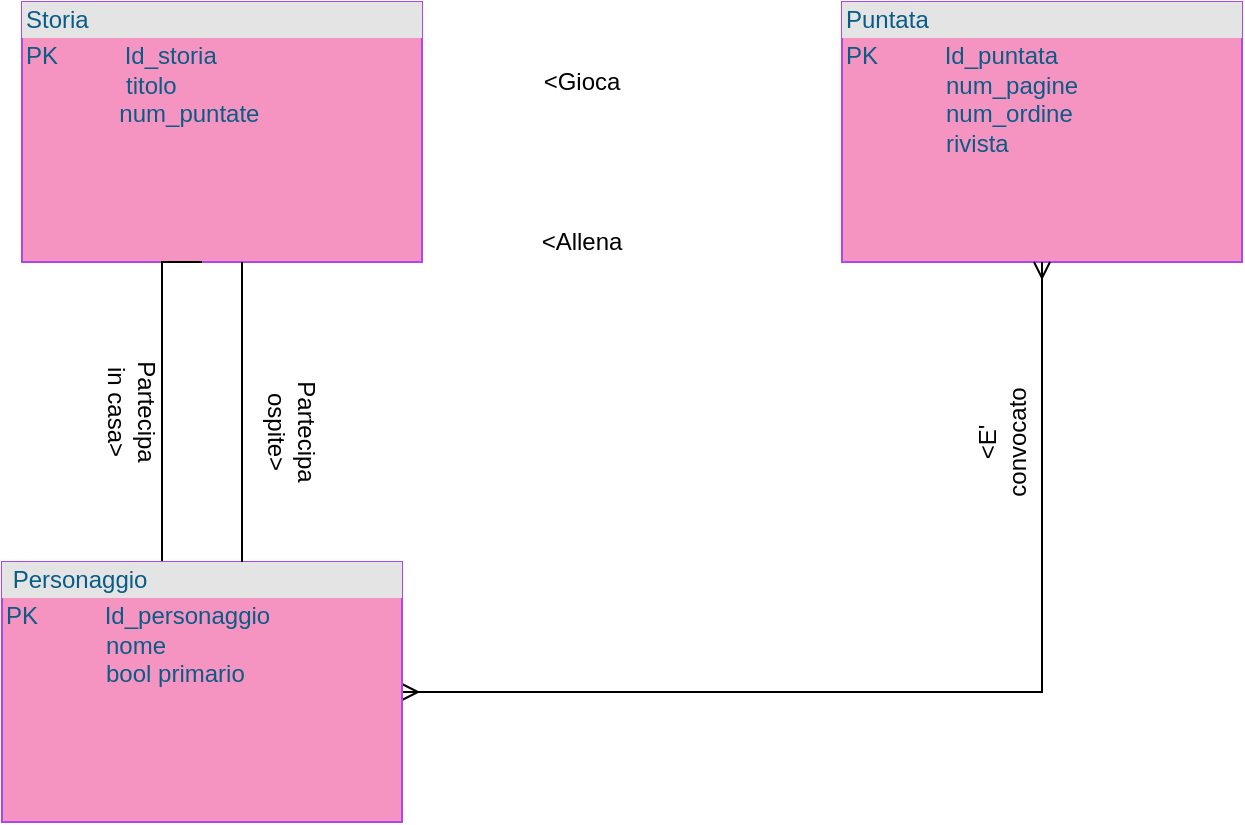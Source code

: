 <mxfile version="14.1.9" type="github">
  <diagram id="jJ2rVLJzyVq0JiU9xM8f" name="Page-1">
    <mxGraphModel dx="946" dy="614" grid="1" gridSize="10" guides="1" tooltips="1" connect="1" arrows="1" fold="1" page="1" pageScale="1" pageWidth="4681" pageHeight="3300" math="0" shadow="0">
      <root>
        <mxCell id="0" />
        <mxCell id="1" parent="0" />
        <mxCell id="fSCP97BhBYRnoflcDICT-2" value="&lt;div style=&quot;box-sizing: border-box ; width: 100% ; background: #e4e4e4 ; padding: 2px&quot;&gt;Storia&lt;/div&gt;&lt;table style=&quot;width: 100% ; font-size: 1em&quot; cellpadding=&quot;2&quot; cellspacing=&quot;0&quot;&gt;&lt;tbody&gt;&lt;tr&gt;&lt;td&gt;PK&amp;nbsp; &amp;nbsp; &amp;nbsp; &amp;nbsp; &amp;nbsp; Id_storia&lt;br&gt;&amp;nbsp; &amp;nbsp; &amp;nbsp; &amp;nbsp; &amp;nbsp; &amp;nbsp; &amp;nbsp; &amp;nbsp;titolo&lt;br&gt;&amp;nbsp; &amp;nbsp; &amp;nbsp; &amp;nbsp; &amp;nbsp; &amp;nbsp; &amp;nbsp; num_puntate&lt;br&gt;&amp;nbsp; &amp;nbsp; &amp;nbsp; &amp;nbsp; &amp;nbsp; &amp;nbsp; &amp;nbsp; &amp;nbsp;&lt;br&gt;&amp;nbsp; &amp;nbsp; &amp;nbsp; &amp;nbsp; &amp;nbsp; &amp;nbsp; &amp;nbsp; &amp;nbsp;&lt;/td&gt;&lt;td&gt;&lt;br&gt;&lt;/td&gt;&lt;/tr&gt;&lt;tr&gt;&lt;td&gt;&lt;/td&gt;&lt;td&gt;&lt;br&gt;&lt;br&gt;&lt;br&gt;&lt;br&gt;&lt;br&gt;&lt;br&gt;&lt;/td&gt;&lt;/tr&gt;&lt;tr&gt;&lt;td&gt;&amp;nbsp;&lt;/td&gt;&lt;td&gt;&lt;br&gt;&lt;/td&gt;&lt;/tr&gt;&lt;/tbody&gt;&lt;/table&gt;" style="verticalAlign=top;align=left;overflow=fill;html=1;fillColor=#F694C1;strokeColor=#AF45ED;fontColor=#095C86;" vertex="1" parent="1">
          <mxGeometry x="200" y="200" width="200" height="130" as="geometry" />
        </mxCell>
        <mxCell id="fSCP97BhBYRnoflcDICT-3" value="&lt;div style=&quot;box-sizing: border-box ; width: 100% ; background: #e4e4e4 ; padding: 2px&quot;&gt;Puntata&lt;/div&gt;&lt;table style=&quot;width: 100% ; font-size: 1em&quot; cellpadding=&quot;2&quot; cellspacing=&quot;0&quot;&gt;&lt;tbody&gt;&lt;tr&gt;&lt;td&gt;PK&amp;nbsp; &amp;nbsp; &amp;nbsp; &amp;nbsp; &amp;nbsp; Id_puntata&lt;br&gt;&amp;nbsp; &amp;nbsp; &amp;nbsp; &amp;nbsp; &amp;nbsp; &amp;nbsp; &amp;nbsp; &amp;nbsp;num_pagine&lt;br&gt;&amp;nbsp; &amp;nbsp; &amp;nbsp; &amp;nbsp; &amp;nbsp; &amp;nbsp; &amp;nbsp; &amp;nbsp;num_ordine&lt;br&gt;&amp;nbsp; &amp;nbsp; &amp;nbsp; &amp;nbsp; &amp;nbsp; &amp;nbsp; &amp;nbsp; &amp;nbsp;rivista&lt;br&gt;&amp;nbsp; &amp;nbsp; &amp;nbsp; &amp;nbsp; &amp;nbsp; &amp;nbsp; &amp;nbsp; &amp;nbsp;&lt;br&gt;&amp;nbsp; &amp;nbsp; &amp;nbsp; &amp;nbsp; &amp;nbsp; &amp;nbsp; &amp;nbsp; &amp;nbsp;&lt;br&gt;&amp;nbsp; &amp;nbsp; &amp;nbsp; &amp;nbsp; &amp;nbsp; &amp;nbsp; &amp;nbsp; &amp;nbsp;&lt;br&gt;&amp;nbsp; &amp;nbsp; &amp;nbsp; &amp;nbsp; &amp;nbsp; &amp;nbsp; &amp;nbsp; &amp;nbsp;&lt;/td&gt;&lt;td&gt;&lt;br&gt;&lt;/td&gt;&lt;/tr&gt;&lt;tr&gt;&lt;td&gt;&lt;br&gt;&lt;/td&gt;&lt;td&gt;&lt;br&gt;&lt;br&gt;&lt;br&gt;&lt;br&gt;&lt;br&gt;&lt;br&gt;&lt;/td&gt;&lt;/tr&gt;&lt;tr&gt;&lt;td&gt;&amp;nbsp;&lt;/td&gt;&lt;td&gt;&lt;br&gt;&lt;/td&gt;&lt;/tr&gt;&lt;/tbody&gt;&lt;/table&gt;" style="verticalAlign=top;align=left;overflow=fill;html=1;fillColor=#F694C1;strokeColor=#AF45ED;fontColor=#095C86;" vertex="1" parent="1">
          <mxGeometry x="610" y="200" width="200" height="130" as="geometry" />
        </mxCell>
        <mxCell id="fSCP97BhBYRnoflcDICT-4" style="edgeStyle=orthogonalEdgeStyle;rounded=0;orthogonalLoop=1;jettySize=auto;html=1;entryX=0.45;entryY=1;entryDx=0;entryDy=0;entryPerimeter=0;startArrow=none;startFill=0;endArrow=none;endFill=0;" edge="1" parent="1" source="fSCP97BhBYRnoflcDICT-6" target="fSCP97BhBYRnoflcDICT-2">
          <mxGeometry relative="1" as="geometry">
            <Array as="points">
              <mxPoint x="270" y="330" />
            </Array>
          </mxGeometry>
        </mxCell>
        <mxCell id="fSCP97BhBYRnoflcDICT-5" style="edgeStyle=orthogonalEdgeStyle;rounded=0;orthogonalLoop=1;jettySize=auto;html=1;entryX=0.5;entryY=1;entryDx=0;entryDy=0;startArrow=ERmany;startFill=0;endArrow=ERmany;endFill=0;" edge="1" parent="1" source="fSCP97BhBYRnoflcDICT-6" target="fSCP97BhBYRnoflcDICT-3">
          <mxGeometry relative="1" as="geometry" />
        </mxCell>
        <mxCell id="fSCP97BhBYRnoflcDICT-6" value="&lt;div style=&quot;box-sizing: border-box ; width: 100% ; background: #e4e4e4 ; padding: 2px&quot;&gt;&amp;nbsp;Personaggio&lt;/div&gt;&lt;table style=&quot;width: 100% ; font-size: 1em&quot; cellpadding=&quot;2&quot; cellspacing=&quot;0&quot;&gt;&lt;tbody&gt;&lt;tr&gt;&lt;td&gt;PK&amp;nbsp; &amp;nbsp; &amp;nbsp; &amp;nbsp; &amp;nbsp; Id_personaggio&lt;br&gt;&amp;nbsp; &amp;nbsp; &amp;nbsp; &amp;nbsp; &amp;nbsp; &amp;nbsp; &amp;nbsp; &amp;nbsp;nome&lt;br&gt;&amp;nbsp; &amp;nbsp; &amp;nbsp; &amp;nbsp; &amp;nbsp; &amp;nbsp; &amp;nbsp; &amp;nbsp;bool primario&lt;br&gt;&amp;nbsp; &amp;nbsp; &amp;nbsp; &amp;nbsp; &amp;nbsp; &amp;nbsp; &amp;nbsp; &amp;nbsp;&lt;br&gt;&amp;nbsp; &amp;nbsp; &amp;nbsp; &amp;nbsp; &amp;nbsp; &amp;nbsp; &amp;nbsp; &amp;nbsp;&lt;br&gt;&amp;nbsp; &amp;nbsp; &amp;nbsp; &amp;nbsp; &amp;nbsp; &amp;nbsp; &amp;nbsp; &amp;nbsp;&lt;/td&gt;&lt;td&gt;&lt;br&gt;&lt;/td&gt;&lt;/tr&gt;&lt;tr&gt;&lt;td&gt;&lt;/td&gt;&lt;td&gt;&lt;br&gt;&lt;br&gt;&lt;br&gt;&lt;br&gt;&lt;br&gt;&lt;br&gt;&lt;/td&gt;&lt;/tr&gt;&lt;tr&gt;&lt;td&gt;&amp;nbsp;&lt;/td&gt;&lt;td&gt;&lt;br&gt;&lt;/td&gt;&lt;/tr&gt;&lt;/tbody&gt;&lt;/table&gt;" style="verticalAlign=top;align=left;overflow=fill;html=1;fillColor=#F694C1;strokeColor=#AF45ED;fontColor=#095C86;" vertex="1" parent="1">
          <mxGeometry x="190" y="480" width="200" height="130" as="geometry" />
        </mxCell>
        <mxCell id="fSCP97BhBYRnoflcDICT-7" value="&amp;lt;Gioca" style="text;html=1;strokeColor=none;fillColor=none;align=center;verticalAlign=middle;whiteSpace=wrap;rounded=0;" vertex="1" parent="1">
          <mxGeometry x="460" y="230" width="40" height="20" as="geometry" />
        </mxCell>
        <mxCell id="fSCP97BhBYRnoflcDICT-8" value="&amp;lt;Allena" style="text;html=1;strokeColor=none;fillColor=none;align=center;verticalAlign=middle;whiteSpace=wrap;rounded=0;" vertex="1" parent="1">
          <mxGeometry x="460" y="310" width="40" height="20" as="geometry" />
        </mxCell>
        <mxCell id="fSCP97BhBYRnoflcDICT-10" style="edgeStyle=orthogonalEdgeStyle;rounded=0;orthogonalLoop=1;jettySize=auto;html=1;entryX=0.45;entryY=1;entryDx=0;entryDy=0;entryPerimeter=0;startArrow=none;startFill=0;endArrow=none;endFill=0;" edge="1" parent="1">
          <mxGeometry relative="1" as="geometry">
            <mxPoint x="310" y="480" as="sourcePoint" />
            <mxPoint x="310" y="330" as="targetPoint" />
          </mxGeometry>
        </mxCell>
        <mxCell id="fSCP97BhBYRnoflcDICT-11" value="Partecipa ospite&amp;gt;" style="text;html=1;strokeColor=none;fillColor=none;align=center;verticalAlign=middle;whiteSpace=wrap;rounded=0;rotation=90;" vertex="1" parent="1">
          <mxGeometry x="310" y="400" width="50" height="30" as="geometry" />
        </mxCell>
        <mxCell id="fSCP97BhBYRnoflcDICT-12" value="Partecipa in casa&amp;gt;" style="text;html=1;strokeColor=none;fillColor=none;align=center;verticalAlign=middle;whiteSpace=wrap;rounded=0;rotation=90;" vertex="1" parent="1">
          <mxGeometry x="230" y="390" width="50" height="30" as="geometry" />
        </mxCell>
        <mxCell id="fSCP97BhBYRnoflcDICT-13" value="&amp;lt;E&#39; convocato" style="text;html=1;strokeColor=none;fillColor=none;align=center;verticalAlign=middle;whiteSpace=wrap;rounded=0;rotation=-90;" vertex="1" parent="1">
          <mxGeometry x="670" y="410" width="40" height="20" as="geometry" />
        </mxCell>
      </root>
    </mxGraphModel>
  </diagram>
</mxfile>
